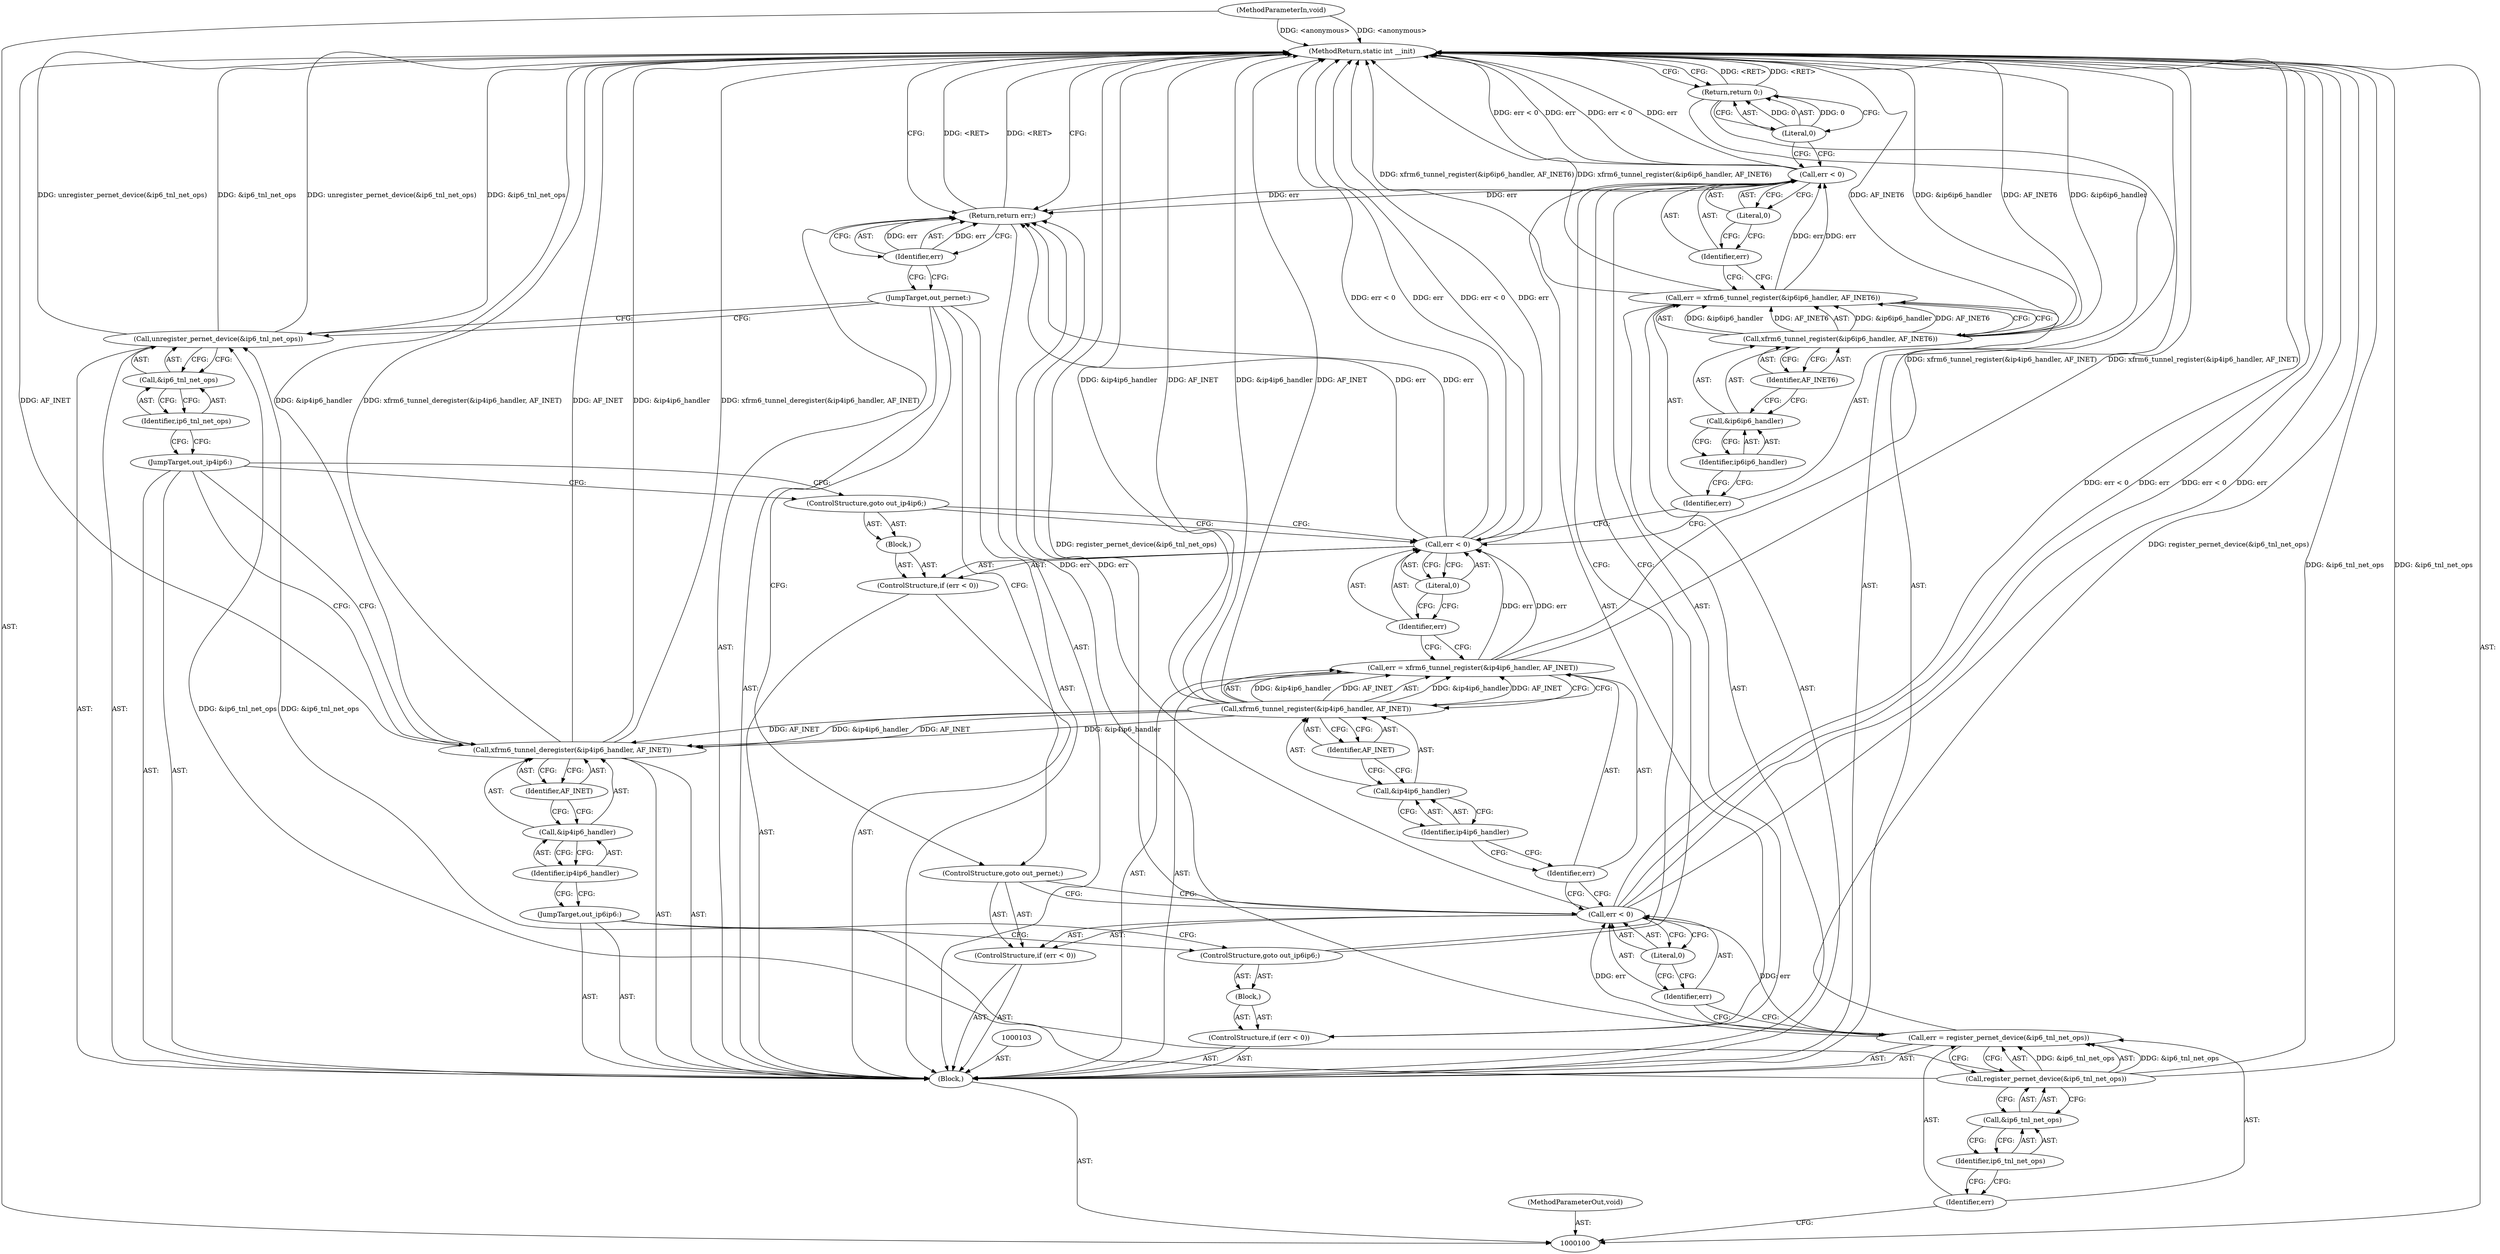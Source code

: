 digraph "0_linux_d5aa407f59f5b83d2c50ec88f5bf56d40f1f8978_0" {
"1000152" [label="(MethodReturn,static int __init)"];
"1000101" [label="(MethodParameterIn,void)"];
"1000190" [label="(MethodParameterOut,void)"];
"1000120" [label="(ControlStructure,if (err < 0))"];
"1000123" [label="(Literal,0)"];
"1000124" [label="(Block,)"];
"1000121" [label="(Call,err < 0)"];
"1000122" [label="(Identifier,err)"];
"1000125" [label="(ControlStructure,goto out_ip4ip6;)"];
"1000126" [label="(Call,err = xfrm6_tunnel_register(&ip6ip6_handler, AF_INET6))"];
"1000127" [label="(Identifier,err)"];
"1000129" [label="(Call,&ip6ip6_handler)"];
"1000130" [label="(Identifier,ip6ip6_handler)"];
"1000131" [label="(Identifier,AF_INET6)"];
"1000128" [label="(Call,xfrm6_tunnel_register(&ip6ip6_handler, AF_INET6))"];
"1000132" [label="(ControlStructure,if (err < 0))"];
"1000135" [label="(Literal,0)"];
"1000136" [label="(Block,)"];
"1000133" [label="(Call,err < 0)"];
"1000134" [label="(Identifier,err)"];
"1000137" [label="(ControlStructure,goto out_ip6ip6;)"];
"1000102" [label="(Block,)"];
"1000138" [label="(Return,return 0;)"];
"1000139" [label="(Literal,0)"];
"1000140" [label="(JumpTarget,out_ip6ip6:)"];
"1000141" [label="(Call,xfrm6_tunnel_deregister(&ip4ip6_handler, AF_INET))"];
"1000142" [label="(Call,&ip4ip6_handler)"];
"1000143" [label="(Identifier,ip4ip6_handler)"];
"1000144" [label="(Identifier,AF_INET)"];
"1000145" [label="(JumpTarget,out_ip4ip6:)"];
"1000146" [label="(Call,unregister_pernet_device(&ip6_tnl_net_ops))"];
"1000147" [label="(Call,&ip6_tnl_net_ops)"];
"1000148" [label="(Identifier,ip6_tnl_net_ops)"];
"1000149" [label="(JumpTarget,out_pernet:)"];
"1000150" [label="(Return,return err;)"];
"1000151" [label="(Identifier,err)"];
"1000104" [label="(Call,err = register_pernet_device(&ip6_tnl_net_ops))"];
"1000105" [label="(Identifier,err)"];
"1000107" [label="(Call,&ip6_tnl_net_ops)"];
"1000108" [label="(Identifier,ip6_tnl_net_ops)"];
"1000106" [label="(Call,register_pernet_device(&ip6_tnl_net_ops))"];
"1000109" [label="(ControlStructure,if (err < 0))"];
"1000112" [label="(Literal,0)"];
"1000110" [label="(Call,err < 0)"];
"1000111" [label="(Identifier,err)"];
"1000113" [label="(ControlStructure,goto out_pernet;)"];
"1000114" [label="(Call,err = xfrm6_tunnel_register(&ip4ip6_handler, AF_INET))"];
"1000115" [label="(Identifier,err)"];
"1000117" [label="(Call,&ip4ip6_handler)"];
"1000118" [label="(Identifier,ip4ip6_handler)"];
"1000119" [label="(Identifier,AF_INET)"];
"1000116" [label="(Call,xfrm6_tunnel_register(&ip4ip6_handler, AF_INET))"];
"1000152" -> "1000100"  [label="AST: "];
"1000152" -> "1000138"  [label="CFG: "];
"1000152" -> "1000150"  [label="CFG: "];
"1000116" -> "1000152"  [label="DDG: &ip4ip6_handler"];
"1000116" -> "1000152"  [label="DDG: AF_INET"];
"1000141" -> "1000152"  [label="DDG: &ip4ip6_handler"];
"1000141" -> "1000152"  [label="DDG: xfrm6_tunnel_deregister(&ip4ip6_handler, AF_INET)"];
"1000141" -> "1000152"  [label="DDG: AF_INET"];
"1000106" -> "1000152"  [label="DDG: &ip6_tnl_net_ops"];
"1000121" -> "1000152"  [label="DDG: err < 0"];
"1000121" -> "1000152"  [label="DDG: err"];
"1000133" -> "1000152"  [label="DDG: err < 0"];
"1000133" -> "1000152"  [label="DDG: err"];
"1000126" -> "1000152"  [label="DDG: xfrm6_tunnel_register(&ip6ip6_handler, AF_INET6)"];
"1000146" -> "1000152"  [label="DDG: unregister_pernet_device(&ip6_tnl_net_ops)"];
"1000146" -> "1000152"  [label="DDG: &ip6_tnl_net_ops"];
"1000104" -> "1000152"  [label="DDG: register_pernet_device(&ip6_tnl_net_ops)"];
"1000128" -> "1000152"  [label="DDG: AF_INET6"];
"1000128" -> "1000152"  [label="DDG: &ip6ip6_handler"];
"1000101" -> "1000152"  [label="DDG: <anonymous>"];
"1000110" -> "1000152"  [label="DDG: err < 0"];
"1000110" -> "1000152"  [label="DDG: err"];
"1000114" -> "1000152"  [label="DDG: xfrm6_tunnel_register(&ip4ip6_handler, AF_INET)"];
"1000138" -> "1000152"  [label="DDG: <RET>"];
"1000150" -> "1000152"  [label="DDG: <RET>"];
"1000101" -> "1000100"  [label="AST: "];
"1000101" -> "1000152"  [label="DDG: <anonymous>"];
"1000190" -> "1000100"  [label="AST: "];
"1000120" -> "1000102"  [label="AST: "];
"1000121" -> "1000120"  [label="AST: "];
"1000124" -> "1000120"  [label="AST: "];
"1000123" -> "1000121"  [label="AST: "];
"1000123" -> "1000122"  [label="CFG: "];
"1000121" -> "1000123"  [label="CFG: "];
"1000124" -> "1000120"  [label="AST: "];
"1000125" -> "1000124"  [label="AST: "];
"1000121" -> "1000120"  [label="AST: "];
"1000121" -> "1000123"  [label="CFG: "];
"1000122" -> "1000121"  [label="AST: "];
"1000123" -> "1000121"  [label="AST: "];
"1000125" -> "1000121"  [label="CFG: "];
"1000127" -> "1000121"  [label="CFG: "];
"1000121" -> "1000152"  [label="DDG: err < 0"];
"1000121" -> "1000152"  [label="DDG: err"];
"1000114" -> "1000121"  [label="DDG: err"];
"1000121" -> "1000150"  [label="DDG: err"];
"1000122" -> "1000121"  [label="AST: "];
"1000122" -> "1000114"  [label="CFG: "];
"1000123" -> "1000122"  [label="CFG: "];
"1000125" -> "1000124"  [label="AST: "];
"1000125" -> "1000121"  [label="CFG: "];
"1000145" -> "1000125"  [label="CFG: "];
"1000126" -> "1000102"  [label="AST: "];
"1000126" -> "1000128"  [label="CFG: "];
"1000127" -> "1000126"  [label="AST: "];
"1000128" -> "1000126"  [label="AST: "];
"1000134" -> "1000126"  [label="CFG: "];
"1000126" -> "1000152"  [label="DDG: xfrm6_tunnel_register(&ip6ip6_handler, AF_INET6)"];
"1000128" -> "1000126"  [label="DDG: &ip6ip6_handler"];
"1000128" -> "1000126"  [label="DDG: AF_INET6"];
"1000126" -> "1000133"  [label="DDG: err"];
"1000127" -> "1000126"  [label="AST: "];
"1000127" -> "1000121"  [label="CFG: "];
"1000130" -> "1000127"  [label="CFG: "];
"1000129" -> "1000128"  [label="AST: "];
"1000129" -> "1000130"  [label="CFG: "];
"1000130" -> "1000129"  [label="AST: "];
"1000131" -> "1000129"  [label="CFG: "];
"1000130" -> "1000129"  [label="AST: "];
"1000130" -> "1000127"  [label="CFG: "];
"1000129" -> "1000130"  [label="CFG: "];
"1000131" -> "1000128"  [label="AST: "];
"1000131" -> "1000129"  [label="CFG: "];
"1000128" -> "1000131"  [label="CFG: "];
"1000128" -> "1000126"  [label="AST: "];
"1000128" -> "1000131"  [label="CFG: "];
"1000129" -> "1000128"  [label="AST: "];
"1000131" -> "1000128"  [label="AST: "];
"1000126" -> "1000128"  [label="CFG: "];
"1000128" -> "1000152"  [label="DDG: AF_INET6"];
"1000128" -> "1000152"  [label="DDG: &ip6ip6_handler"];
"1000128" -> "1000126"  [label="DDG: &ip6ip6_handler"];
"1000128" -> "1000126"  [label="DDG: AF_INET6"];
"1000132" -> "1000102"  [label="AST: "];
"1000133" -> "1000132"  [label="AST: "];
"1000136" -> "1000132"  [label="AST: "];
"1000135" -> "1000133"  [label="AST: "];
"1000135" -> "1000134"  [label="CFG: "];
"1000133" -> "1000135"  [label="CFG: "];
"1000136" -> "1000132"  [label="AST: "];
"1000137" -> "1000136"  [label="AST: "];
"1000133" -> "1000132"  [label="AST: "];
"1000133" -> "1000135"  [label="CFG: "];
"1000134" -> "1000133"  [label="AST: "];
"1000135" -> "1000133"  [label="AST: "];
"1000137" -> "1000133"  [label="CFG: "];
"1000139" -> "1000133"  [label="CFG: "];
"1000133" -> "1000152"  [label="DDG: err < 0"];
"1000133" -> "1000152"  [label="DDG: err"];
"1000126" -> "1000133"  [label="DDG: err"];
"1000133" -> "1000150"  [label="DDG: err"];
"1000134" -> "1000133"  [label="AST: "];
"1000134" -> "1000126"  [label="CFG: "];
"1000135" -> "1000134"  [label="CFG: "];
"1000137" -> "1000136"  [label="AST: "];
"1000137" -> "1000133"  [label="CFG: "];
"1000140" -> "1000137"  [label="CFG: "];
"1000102" -> "1000100"  [label="AST: "];
"1000103" -> "1000102"  [label="AST: "];
"1000104" -> "1000102"  [label="AST: "];
"1000109" -> "1000102"  [label="AST: "];
"1000114" -> "1000102"  [label="AST: "];
"1000120" -> "1000102"  [label="AST: "];
"1000126" -> "1000102"  [label="AST: "];
"1000132" -> "1000102"  [label="AST: "];
"1000138" -> "1000102"  [label="AST: "];
"1000140" -> "1000102"  [label="AST: "];
"1000141" -> "1000102"  [label="AST: "];
"1000145" -> "1000102"  [label="AST: "];
"1000146" -> "1000102"  [label="AST: "];
"1000149" -> "1000102"  [label="AST: "];
"1000150" -> "1000102"  [label="AST: "];
"1000138" -> "1000102"  [label="AST: "];
"1000138" -> "1000139"  [label="CFG: "];
"1000139" -> "1000138"  [label="AST: "];
"1000152" -> "1000138"  [label="CFG: "];
"1000138" -> "1000152"  [label="DDG: <RET>"];
"1000139" -> "1000138"  [label="DDG: 0"];
"1000139" -> "1000138"  [label="AST: "];
"1000139" -> "1000133"  [label="CFG: "];
"1000138" -> "1000139"  [label="CFG: "];
"1000139" -> "1000138"  [label="DDG: 0"];
"1000140" -> "1000102"  [label="AST: "];
"1000140" -> "1000137"  [label="CFG: "];
"1000143" -> "1000140"  [label="CFG: "];
"1000141" -> "1000102"  [label="AST: "];
"1000141" -> "1000144"  [label="CFG: "];
"1000142" -> "1000141"  [label="AST: "];
"1000144" -> "1000141"  [label="AST: "];
"1000145" -> "1000141"  [label="CFG: "];
"1000141" -> "1000152"  [label="DDG: &ip4ip6_handler"];
"1000141" -> "1000152"  [label="DDG: xfrm6_tunnel_deregister(&ip4ip6_handler, AF_INET)"];
"1000141" -> "1000152"  [label="DDG: AF_INET"];
"1000116" -> "1000141"  [label="DDG: &ip4ip6_handler"];
"1000116" -> "1000141"  [label="DDG: AF_INET"];
"1000142" -> "1000141"  [label="AST: "];
"1000142" -> "1000143"  [label="CFG: "];
"1000143" -> "1000142"  [label="AST: "];
"1000144" -> "1000142"  [label="CFG: "];
"1000143" -> "1000142"  [label="AST: "];
"1000143" -> "1000140"  [label="CFG: "];
"1000142" -> "1000143"  [label="CFG: "];
"1000144" -> "1000141"  [label="AST: "];
"1000144" -> "1000142"  [label="CFG: "];
"1000141" -> "1000144"  [label="CFG: "];
"1000145" -> "1000102"  [label="AST: "];
"1000145" -> "1000141"  [label="CFG: "];
"1000145" -> "1000125"  [label="CFG: "];
"1000148" -> "1000145"  [label="CFG: "];
"1000146" -> "1000102"  [label="AST: "];
"1000146" -> "1000147"  [label="CFG: "];
"1000147" -> "1000146"  [label="AST: "];
"1000149" -> "1000146"  [label="CFG: "];
"1000146" -> "1000152"  [label="DDG: unregister_pernet_device(&ip6_tnl_net_ops)"];
"1000146" -> "1000152"  [label="DDG: &ip6_tnl_net_ops"];
"1000106" -> "1000146"  [label="DDG: &ip6_tnl_net_ops"];
"1000147" -> "1000146"  [label="AST: "];
"1000147" -> "1000148"  [label="CFG: "];
"1000148" -> "1000147"  [label="AST: "];
"1000146" -> "1000147"  [label="CFG: "];
"1000148" -> "1000147"  [label="AST: "];
"1000148" -> "1000145"  [label="CFG: "];
"1000147" -> "1000148"  [label="CFG: "];
"1000149" -> "1000102"  [label="AST: "];
"1000149" -> "1000146"  [label="CFG: "];
"1000149" -> "1000113"  [label="CFG: "];
"1000151" -> "1000149"  [label="CFG: "];
"1000150" -> "1000102"  [label="AST: "];
"1000150" -> "1000151"  [label="CFG: "];
"1000151" -> "1000150"  [label="AST: "];
"1000152" -> "1000150"  [label="CFG: "];
"1000150" -> "1000152"  [label="DDG: <RET>"];
"1000151" -> "1000150"  [label="DDG: err"];
"1000133" -> "1000150"  [label="DDG: err"];
"1000121" -> "1000150"  [label="DDG: err"];
"1000110" -> "1000150"  [label="DDG: err"];
"1000151" -> "1000150"  [label="AST: "];
"1000151" -> "1000149"  [label="CFG: "];
"1000150" -> "1000151"  [label="CFG: "];
"1000151" -> "1000150"  [label="DDG: err"];
"1000104" -> "1000102"  [label="AST: "];
"1000104" -> "1000106"  [label="CFG: "];
"1000105" -> "1000104"  [label="AST: "];
"1000106" -> "1000104"  [label="AST: "];
"1000111" -> "1000104"  [label="CFG: "];
"1000104" -> "1000152"  [label="DDG: register_pernet_device(&ip6_tnl_net_ops)"];
"1000106" -> "1000104"  [label="DDG: &ip6_tnl_net_ops"];
"1000104" -> "1000110"  [label="DDG: err"];
"1000105" -> "1000104"  [label="AST: "];
"1000105" -> "1000100"  [label="CFG: "];
"1000108" -> "1000105"  [label="CFG: "];
"1000107" -> "1000106"  [label="AST: "];
"1000107" -> "1000108"  [label="CFG: "];
"1000108" -> "1000107"  [label="AST: "];
"1000106" -> "1000107"  [label="CFG: "];
"1000108" -> "1000107"  [label="AST: "];
"1000108" -> "1000105"  [label="CFG: "];
"1000107" -> "1000108"  [label="CFG: "];
"1000106" -> "1000104"  [label="AST: "];
"1000106" -> "1000107"  [label="CFG: "];
"1000107" -> "1000106"  [label="AST: "];
"1000104" -> "1000106"  [label="CFG: "];
"1000106" -> "1000152"  [label="DDG: &ip6_tnl_net_ops"];
"1000106" -> "1000104"  [label="DDG: &ip6_tnl_net_ops"];
"1000106" -> "1000146"  [label="DDG: &ip6_tnl_net_ops"];
"1000109" -> "1000102"  [label="AST: "];
"1000110" -> "1000109"  [label="AST: "];
"1000113" -> "1000109"  [label="AST: "];
"1000112" -> "1000110"  [label="AST: "];
"1000112" -> "1000111"  [label="CFG: "];
"1000110" -> "1000112"  [label="CFG: "];
"1000110" -> "1000109"  [label="AST: "];
"1000110" -> "1000112"  [label="CFG: "];
"1000111" -> "1000110"  [label="AST: "];
"1000112" -> "1000110"  [label="AST: "];
"1000113" -> "1000110"  [label="CFG: "];
"1000115" -> "1000110"  [label="CFG: "];
"1000110" -> "1000152"  [label="DDG: err < 0"];
"1000110" -> "1000152"  [label="DDG: err"];
"1000104" -> "1000110"  [label="DDG: err"];
"1000110" -> "1000150"  [label="DDG: err"];
"1000111" -> "1000110"  [label="AST: "];
"1000111" -> "1000104"  [label="CFG: "];
"1000112" -> "1000111"  [label="CFG: "];
"1000113" -> "1000109"  [label="AST: "];
"1000113" -> "1000110"  [label="CFG: "];
"1000149" -> "1000113"  [label="CFG: "];
"1000114" -> "1000102"  [label="AST: "];
"1000114" -> "1000116"  [label="CFG: "];
"1000115" -> "1000114"  [label="AST: "];
"1000116" -> "1000114"  [label="AST: "];
"1000122" -> "1000114"  [label="CFG: "];
"1000114" -> "1000152"  [label="DDG: xfrm6_tunnel_register(&ip4ip6_handler, AF_INET)"];
"1000116" -> "1000114"  [label="DDG: &ip4ip6_handler"];
"1000116" -> "1000114"  [label="DDG: AF_INET"];
"1000114" -> "1000121"  [label="DDG: err"];
"1000115" -> "1000114"  [label="AST: "];
"1000115" -> "1000110"  [label="CFG: "];
"1000118" -> "1000115"  [label="CFG: "];
"1000117" -> "1000116"  [label="AST: "];
"1000117" -> "1000118"  [label="CFG: "];
"1000118" -> "1000117"  [label="AST: "];
"1000119" -> "1000117"  [label="CFG: "];
"1000118" -> "1000117"  [label="AST: "];
"1000118" -> "1000115"  [label="CFG: "];
"1000117" -> "1000118"  [label="CFG: "];
"1000119" -> "1000116"  [label="AST: "];
"1000119" -> "1000117"  [label="CFG: "];
"1000116" -> "1000119"  [label="CFG: "];
"1000116" -> "1000114"  [label="AST: "];
"1000116" -> "1000119"  [label="CFG: "];
"1000117" -> "1000116"  [label="AST: "];
"1000119" -> "1000116"  [label="AST: "];
"1000114" -> "1000116"  [label="CFG: "];
"1000116" -> "1000152"  [label="DDG: &ip4ip6_handler"];
"1000116" -> "1000152"  [label="DDG: AF_INET"];
"1000116" -> "1000114"  [label="DDG: &ip4ip6_handler"];
"1000116" -> "1000114"  [label="DDG: AF_INET"];
"1000116" -> "1000141"  [label="DDG: &ip4ip6_handler"];
"1000116" -> "1000141"  [label="DDG: AF_INET"];
}
